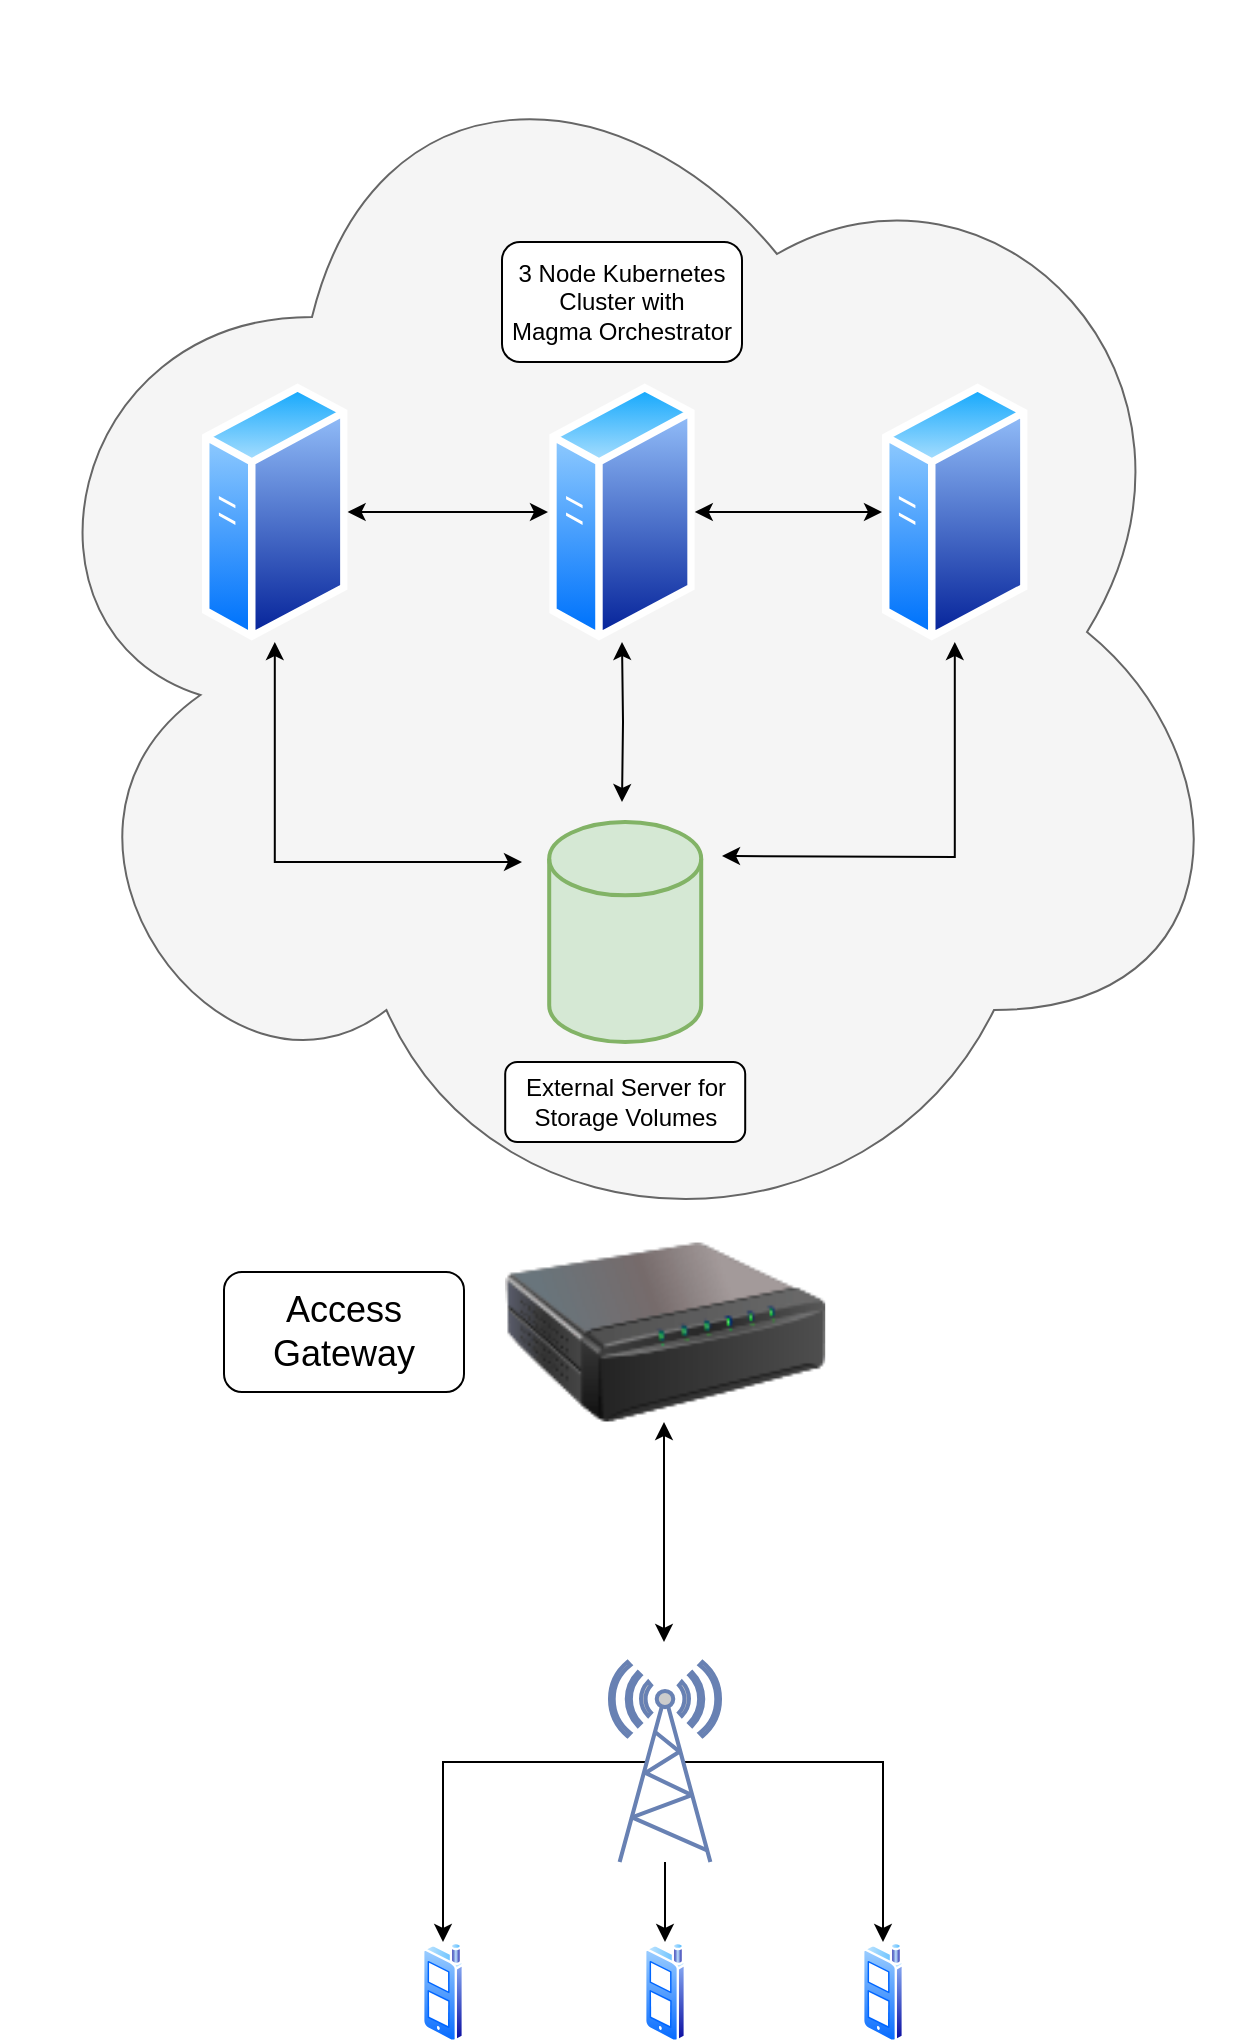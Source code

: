 <mxfile version="15.5.0" type="github">
  <diagram id="ZDiBsW-qGkBtmTDruqS-" name="Page-1">
    <mxGraphModel dx="1298" dy="1925" grid="1" gridSize="10" guides="1" tooltips="1" connect="1" arrows="1" fold="1" page="1" pageScale="1" pageWidth="827" pageHeight="1169" math="0" shadow="0">
      <root>
        <mxCell id="0" />
        <mxCell id="1" parent="0" />
        <mxCell id="BaTftmhm2Xa7HA5F8BzK-1" value="" style="ellipse;shape=cloud;whiteSpace=wrap;html=1;fillColor=#f5f5f5;strokeColor=#666666;fontColor=#333333;" vertex="1" parent="1">
          <mxGeometry x="110" y="-30" width="620" height="630" as="geometry" />
        </mxCell>
        <mxCell id="9OvHbsXvhKvpGYlNDb5Y-2" value="" style="aspect=fixed;perimeter=ellipsePerimeter;html=1;align=center;shadow=0;dashed=0;spacingTop=3;image;image=img/lib/active_directory/generic_server.svg;" parent="1" vertex="1">
          <mxGeometry x="383.6" y="160" width="72.8" height="130" as="geometry" />
        </mxCell>
        <mxCell id="9OvHbsXvhKvpGYlNDb5Y-1" value="" style="aspect=fixed;perimeter=ellipsePerimeter;html=1;align=center;shadow=0;dashed=0;spacingTop=3;image;image=img/lib/active_directory/generic_server.svg;" parent="1" vertex="1">
          <mxGeometry x="210" y="160" width="72.8" height="130" as="geometry" />
        </mxCell>
        <mxCell id="9OvHbsXvhKvpGYlNDb5Y-3" value="" style="aspect=fixed;perimeter=ellipsePerimeter;html=1;align=center;shadow=0;dashed=0;spacingTop=3;image;image=img/lib/active_directory/generic_server.svg;" parent="1" vertex="1">
          <mxGeometry x="550" y="160" width="72.8" height="130" as="geometry" />
        </mxCell>
        <mxCell id="9OvHbsXvhKvpGYlNDb5Y-4" value="3 Node Kubernetes Cluster with Magma&amp;nbsp;Orchestrator" style="rounded=1;whiteSpace=wrap;html=1;" parent="1" vertex="1">
          <mxGeometry x="360" y="90" width="120" height="60" as="geometry" />
        </mxCell>
        <mxCell id="9OvHbsXvhKvpGYlNDb5Y-6" value="" style="endArrow=classic;startArrow=classic;html=1;" parent="1" source="9OvHbsXvhKvpGYlNDb5Y-1" edge="1">
          <mxGeometry width="50" height="50" relative="1" as="geometry">
            <mxPoint x="350" y="250" as="sourcePoint" />
            <mxPoint x="383" y="225" as="targetPoint" />
          </mxGeometry>
        </mxCell>
        <mxCell id="9OvHbsXvhKvpGYlNDb5Y-8" value="" style="endArrow=classic;startArrow=classic;html=1;entryX=0;entryY=0.5;entryDx=0;entryDy=0;" parent="1" source="9OvHbsXvhKvpGYlNDb5Y-2" target="9OvHbsXvhKvpGYlNDb5Y-3" edge="1">
          <mxGeometry width="50" height="50" relative="1" as="geometry">
            <mxPoint x="449.8" y="285" as="sourcePoint" />
            <mxPoint x="520.511" y="235" as="targetPoint" />
          </mxGeometry>
        </mxCell>
        <mxCell id="VxBGXbXZFYaA-Tt2t8LE-2" value="" style="strokeWidth=2;html=1;shape=mxgraph.flowchart.database;whiteSpace=wrap;fillColor=#d5e8d4;strokeColor=#82b366;" parent="1" vertex="1">
          <mxGeometry x="383.6" y="380" width="76" height="110" as="geometry" />
        </mxCell>
        <mxCell id="VxBGXbXZFYaA-Tt2t8LE-3" value="External Server for Storage Volumes" style="rounded=1;whiteSpace=wrap;html=1;" parent="1" vertex="1">
          <mxGeometry x="361.6" y="500" width="120" height="40" as="geometry" />
        </mxCell>
        <mxCell id="VxBGXbXZFYaA-Tt2t8LE-6" value="" style="endArrow=classic;startArrow=classic;html=1;rounded=0;edgeStyle=orthogonalEdgeStyle;entryX=0.5;entryY=1;entryDx=0;entryDy=0;" parent="1" target="9OvHbsXvhKvpGYlNDb5Y-2" edge="1">
          <mxGeometry width="50" height="50" relative="1" as="geometry">
            <mxPoint x="420" y="370" as="sourcePoint" />
            <mxPoint x="440" y="290" as="targetPoint" />
          </mxGeometry>
        </mxCell>
        <mxCell id="VxBGXbXZFYaA-Tt2t8LE-7" value="" style="endArrow=classic;startArrow=classic;html=1;rounded=0;edgeStyle=orthogonalEdgeStyle;entryX=0.5;entryY=1;entryDx=0;entryDy=0;" parent="1" target="9OvHbsXvhKvpGYlNDb5Y-3" edge="1">
          <mxGeometry width="50" height="50" relative="1" as="geometry">
            <mxPoint x="470" y="397" as="sourcePoint" />
            <mxPoint x="600" y="310" as="targetPoint" />
          </mxGeometry>
        </mxCell>
        <mxCell id="VxBGXbXZFYaA-Tt2t8LE-8" value="" style="endArrow=classic;startArrow=classic;html=1;rounded=0;edgeStyle=orthogonalEdgeStyle;exitX=0.5;exitY=1;exitDx=0;exitDy=0;" parent="1" source="9OvHbsXvhKvpGYlNDb5Y-1" edge="1">
          <mxGeometry width="50" height="50" relative="1" as="geometry">
            <mxPoint x="186.4" y="370" as="sourcePoint" />
            <mxPoint x="370" y="400" as="targetPoint" />
            <Array as="points">
              <mxPoint x="246" y="400" />
              <mxPoint x="316" y="400" />
            </Array>
          </mxGeometry>
        </mxCell>
        <mxCell id="BaTftmhm2Xa7HA5F8BzK-2" value="" style="image;html=1;image=img/lib/clip_art/networking/Print_Server_128x128.png" vertex="1" parent="1">
          <mxGeometry x="361.6" y="550" width="160" height="170" as="geometry" />
        </mxCell>
        <mxCell id="BaTftmhm2Xa7HA5F8BzK-13" style="edgeStyle=orthogonalEdgeStyle;rounded=0;orthogonalLoop=1;jettySize=auto;html=1;exitX=0.33;exitY=0.5;exitDx=0;exitDy=0;exitPerimeter=0;entryX=0.5;entryY=0;entryDx=0;entryDy=0;" edge="1" parent="1" source="BaTftmhm2Xa7HA5F8BzK-3" target="BaTftmhm2Xa7HA5F8BzK-12">
          <mxGeometry relative="1" as="geometry" />
        </mxCell>
        <mxCell id="BaTftmhm2Xa7HA5F8BzK-15" style="edgeStyle=orthogonalEdgeStyle;rounded=0;orthogonalLoop=1;jettySize=auto;html=1;exitX=0.67;exitY=0.5;exitDx=0;exitDy=0;exitPerimeter=0;" edge="1" parent="1" source="BaTftmhm2Xa7HA5F8BzK-3" target="BaTftmhm2Xa7HA5F8BzK-14">
          <mxGeometry relative="1" as="geometry" />
        </mxCell>
        <mxCell id="BaTftmhm2Xa7HA5F8BzK-17" style="edgeStyle=orthogonalEdgeStyle;rounded=0;orthogonalLoop=1;jettySize=auto;html=1;exitX=0.5;exitY=1;exitDx=0;exitDy=0;exitPerimeter=0;" edge="1" parent="1" source="BaTftmhm2Xa7HA5F8BzK-3" target="BaTftmhm2Xa7HA5F8BzK-16">
          <mxGeometry relative="1" as="geometry" />
        </mxCell>
        <mxCell id="BaTftmhm2Xa7HA5F8BzK-3" value="" style="fontColor=#0066CC;verticalAlign=top;verticalLabelPosition=bottom;labelPosition=center;align=center;html=1;outlineConnect=0;fillColor=#CCCCCC;strokeColor=#6881B3;gradientColor=none;gradientDirection=north;strokeWidth=2;shape=mxgraph.networks.radio_tower;" vertex="1" parent="1">
          <mxGeometry x="414" y="800" width="55" height="100" as="geometry" />
        </mxCell>
        <mxCell id="BaTftmhm2Xa7HA5F8BzK-8" value="" style="endArrow=classic;startArrow=classic;html=1;rounded=0;edgeStyle=orthogonalEdgeStyle;" edge="1" parent="1">
          <mxGeometry width="50" height="50" relative="1" as="geometry">
            <mxPoint x="441" y="790" as="sourcePoint" />
            <mxPoint x="441" y="680" as="targetPoint" />
            <Array as="points">
              <mxPoint x="441" y="700" />
              <mxPoint x="441" y="700" />
            </Array>
          </mxGeometry>
        </mxCell>
        <mxCell id="BaTftmhm2Xa7HA5F8BzK-12" value="" style="aspect=fixed;perimeter=ellipsePerimeter;html=1;align=center;shadow=0;dashed=0;spacingTop=3;image;image=img/lib/active_directory/cell_phone.svg;" vertex="1" parent="1">
          <mxGeometry x="320" y="940" width="21" height="50" as="geometry" />
        </mxCell>
        <mxCell id="BaTftmhm2Xa7HA5F8BzK-14" value="" style="aspect=fixed;perimeter=ellipsePerimeter;html=1;align=center;shadow=0;dashed=0;spacingTop=3;image;image=img/lib/active_directory/cell_phone.svg;" vertex="1" parent="1">
          <mxGeometry x="540" y="940" width="21" height="50" as="geometry" />
        </mxCell>
        <mxCell id="BaTftmhm2Xa7HA5F8BzK-16" value="" style="aspect=fixed;perimeter=ellipsePerimeter;html=1;align=center;shadow=0;dashed=0;spacingTop=3;image;image=img/lib/active_directory/cell_phone.svg;" vertex="1" parent="1">
          <mxGeometry x="431" y="940" width="21" height="50" as="geometry" />
        </mxCell>
        <mxCell id="BaTftmhm2Xa7HA5F8BzK-19" value="&lt;font style=&quot;font-size: 18px&quot;&gt;Access Gateway&lt;/font&gt;" style="rounded=1;whiteSpace=wrap;html=1;" vertex="1" parent="1">
          <mxGeometry x="221" y="605" width="120" height="60" as="geometry" />
        </mxCell>
      </root>
    </mxGraphModel>
  </diagram>
</mxfile>
